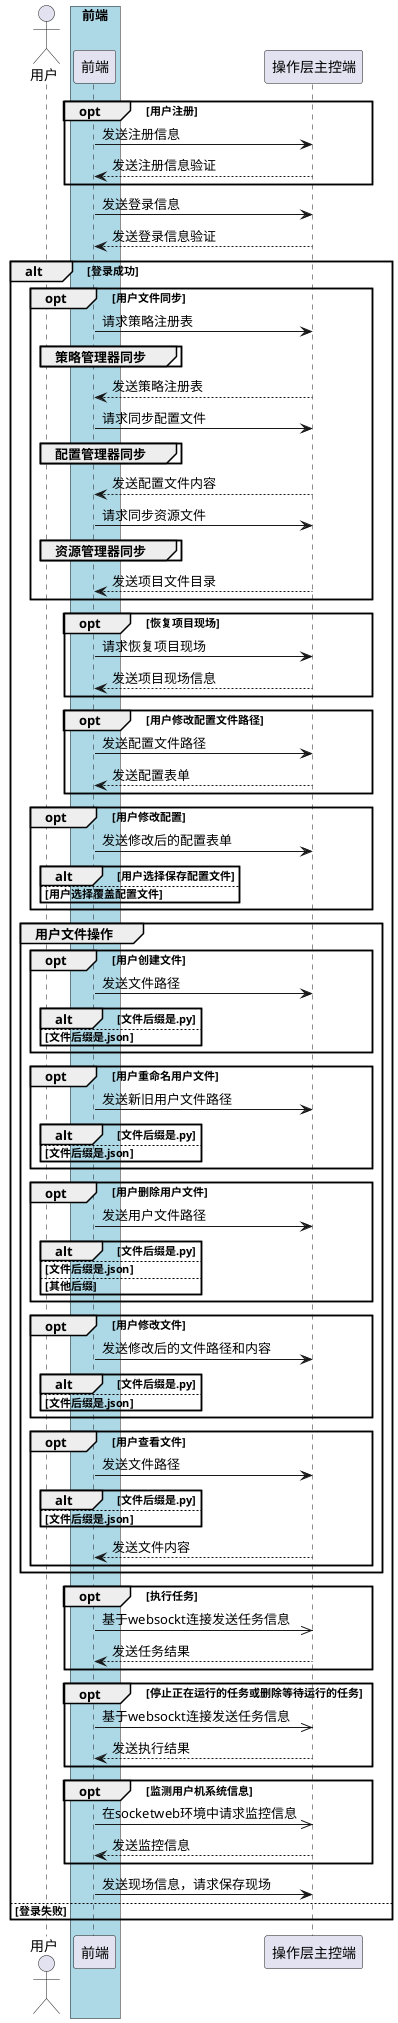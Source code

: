@startuml

actor 用户
box "前端" #LightBlue
participant "前端" as Frontend
end box

participant "操作层主控端" as OperationEnd

opt 用户注册
    Frontend -> OperationEnd: 发送注册信息
    OperationEnd --> Frontend: 发送注册信息验证
end

Frontend -> OperationEnd : 发送登录信息
OperationEnd --> Frontend: 发送登录信息验证
alt 登录成功
    opt 用户文件同步
        Frontend -> OperationEnd: 请求策略注册表
        group 策略管理器同步
        end
        OperationEnd --> Frontend: 发送策略注册表
        Frontend -> OperationEnd: 请求同步配置文件
        group 配置管理器同步
        end
        OperationEnd --> Frontend: 发送配置文件内容
        Frontend -> OperationEnd: 请求同步资源文件
        group 资源管理器同步
        end
        OperationEnd --> Frontend: 发送项目文件目录
    end

    opt 恢复项目现场
        Frontend -> OperationEnd: 请求恢复项目现场
        OperationEnd --> Frontend: 发送项目现场信息
    end
    opt 用户修改配置文件路径
        Frontend -> OperationEnd: 发送配置文件路径

        OperationEnd --> Frontend: 发送配置表单
    end
    opt 用户修改配置
        Frontend -> OperationEnd: 发送修改后的配置表单
        alt 用户选择保存配置文件
        else 用户选择覆盖配置文件
        end
    end
    group 用户文件操作
        opt 用户创建文件
            Frontend -> OperationEnd: 发送文件路径
            alt 文件后缀是.py
            else 文件后缀是.json
            end
        end
        opt 用户重命名用户文件
            Frontend -> OperationEnd: 发送新旧用户文件路径
            alt 文件后缀是.py
            else 文件后缀是.json
            end
        end
        opt 用户删除用户文件
            Frontend -> OperationEnd: 发送用户文件路径
            alt 文件后缀是.py
            else 文件后缀是.json
            else 其他后缀
            end
        end

        opt 用户修改文件
            Frontend -> OperationEnd: 发送修改后的文件路径和内容
            alt 文件后缀是.py
            else 文件后缀是.json
            end
        end
        opt 用户查看文件
            Frontend -> OperationEnd: 发送文件路径
            alt 文件后缀是.py
            else 文件后缀是.json
            end
            OperationEnd --> Frontend: 发送文件内容
        end
    end
    opt 执行任务
        Frontend ->> OperationEnd: 基于websockt连接发送任务信息
        OperationEnd --> Frontend: 发送任务结果
    end
    opt 停止正在运行的任务或删除等待运行的任务
        Frontend ->> OperationEnd: 基于websockt连接发送任务信息
        OperationEnd --> Frontend: 发送执行结果
    end
    opt 监测用户机系统信息
        Frontend ->> OperationEnd: 在socketweb环境中请求监控信息
        OperationEnd --> Frontend: 发送监控信息
    end
    Frontend -> OperationEnd: 发送现场信息，请求保存现场

else 登录失败
end

@enduml
